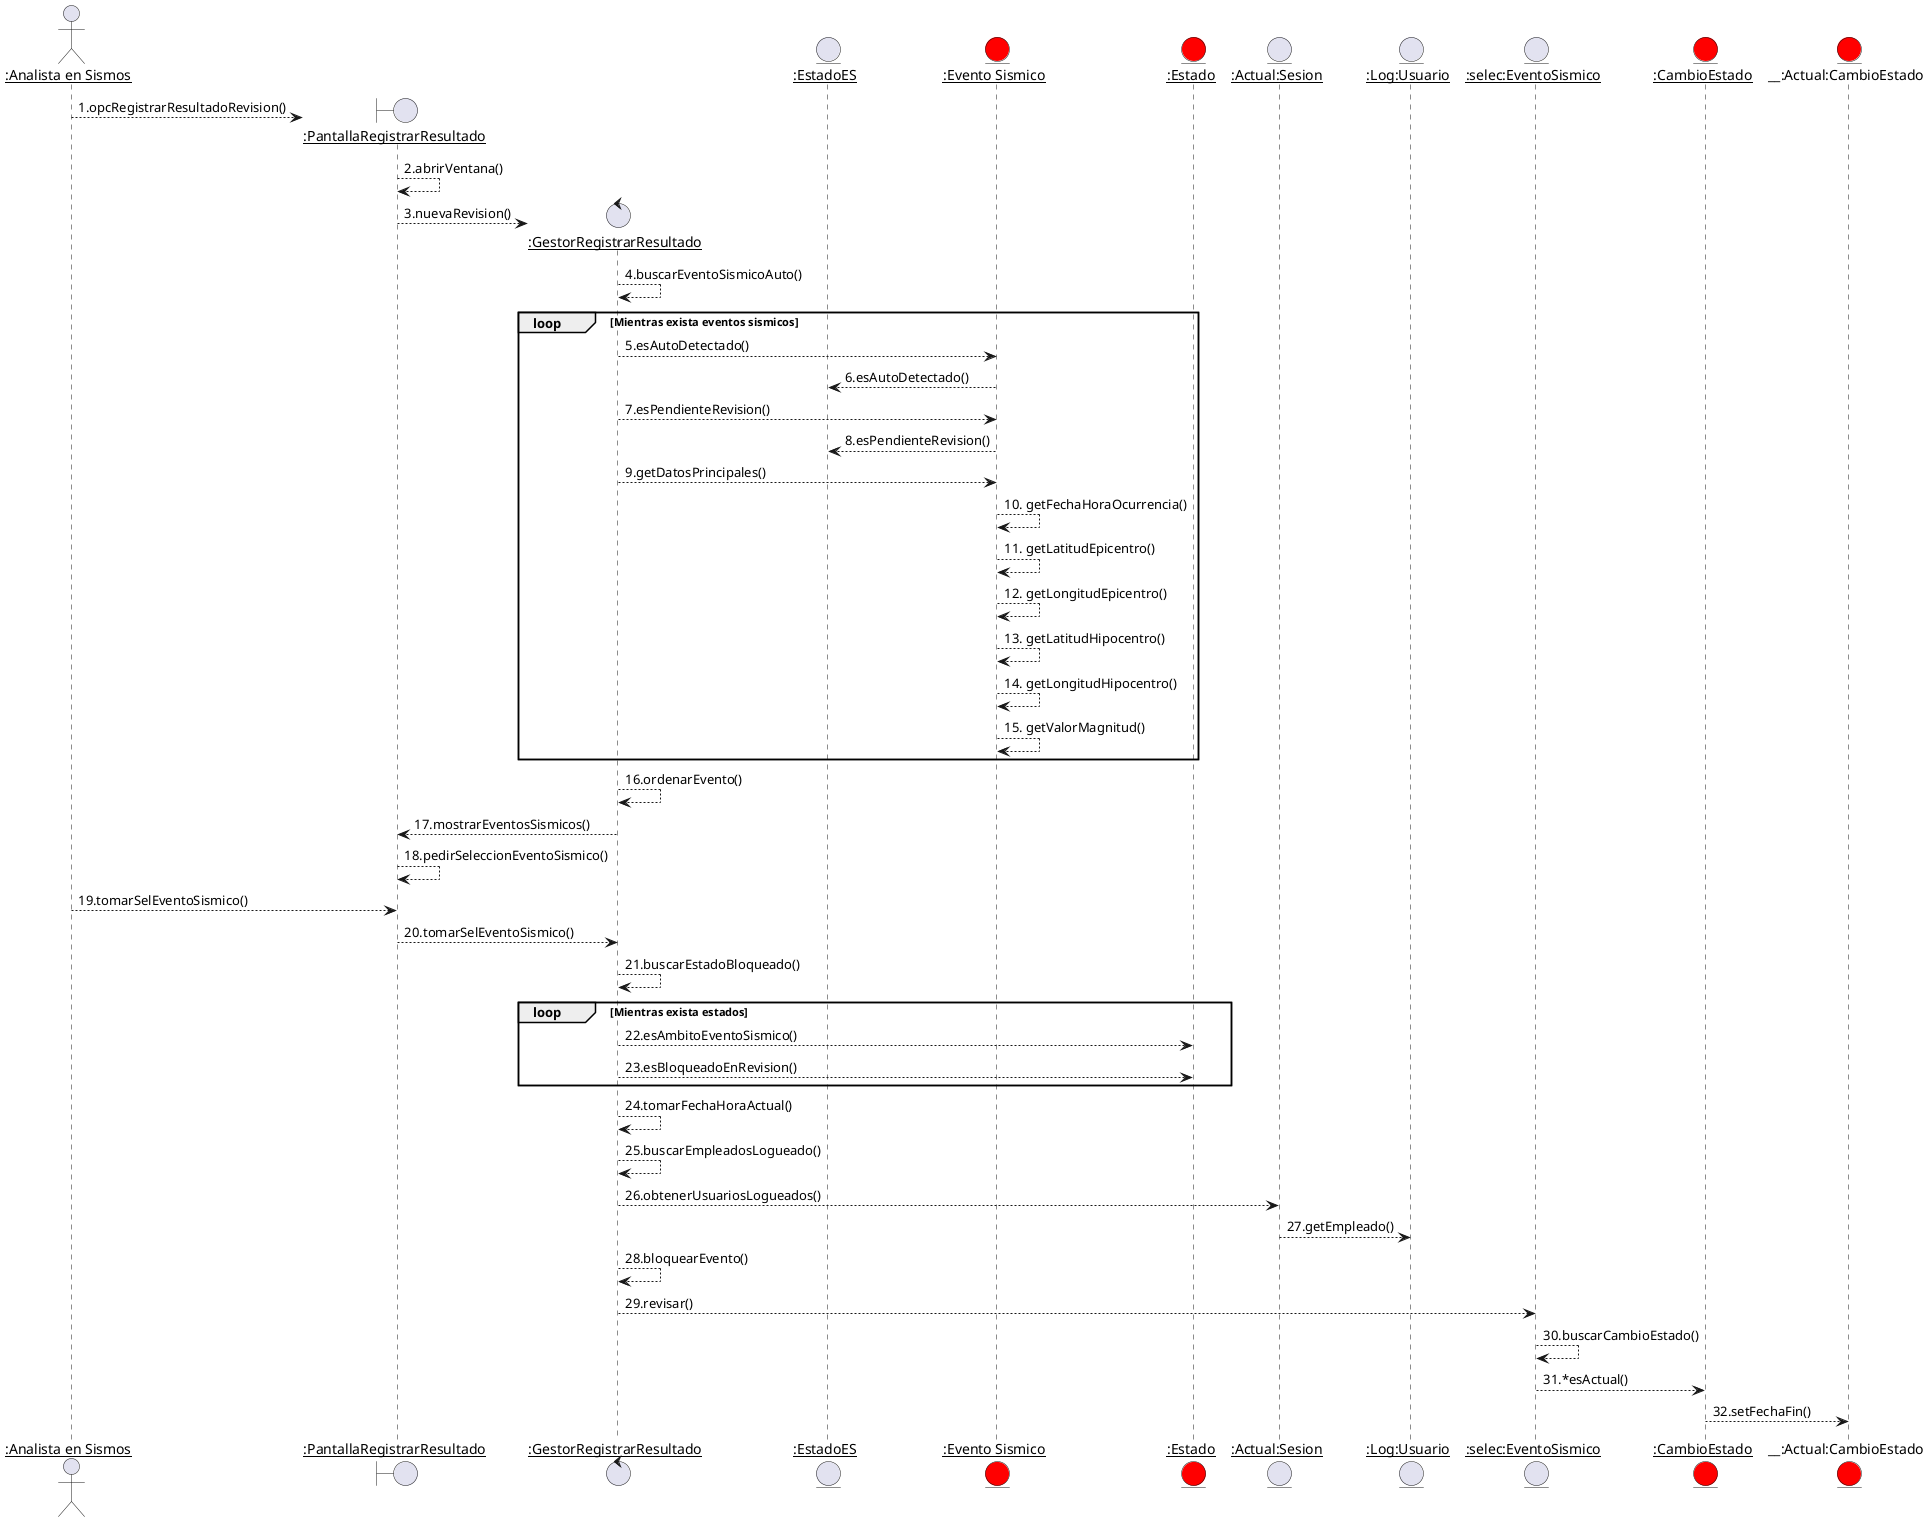 @startuml correccion

actor "__:Analista en Sismos__" as Analista

create boundary "__:PantallaRegistrarResultado__" as PRR

Analista --> PRR : 1.opcRegistrarResultadoRevision()

PRR --> PRR : 2.abrirVentana()

create control "__:GestorRegistrarResultado__" as GRR

PRR --> GRR : 3.nuevaRevision()

GRR --> GRR : 4.buscarEventoSismicoAuto()
entity "__:EstadoES__" as E 
entity "__:Evento Sismico__" as ES #red

group loop [Mientras exista eventos sismicos]
    GRR --> ES: 5.esAutoDetectado()
    ES --> E : 6.esAutoDetectado()
    GRR --> ES : 7.esPendienteRevision()
    ES --> E : 8.esPendienteRevision()

    GRR --> ES: 9.getDatosPrincipales()

    ES --> ES: 10. getFechaHoraOcurrencia()
    ES --> ES: 11. getLatitudEpicentro()
    ES --> ES: 12. getLongitudEpicentro()
    ES --> ES: 13. getLatitudHipocentro()
    ES --> ES: 14. getLongitudHipocentro()
    ES --> ES: 15. getValorMagnitud()
end

GRR --> GRR : 16.ordenarEvento()

GRR --> PRR : 17.mostrarEventosSismicos()

PRR --> PRR : 18.pedirSeleccionEventoSismico()

Analista --> PRR: 19.tomarSelEventoSismico()

PRR --> GRR : 20.tomarSelEventoSismico()


'Arranca la parte del bloqueado, arranca el paso 8'
'Siempre el gestor tiene que buscar el puntero de estado entre todas las instancias para luego efectuar el cambio'
GRR --> GRR : 21.buscarEstadoBloqueado()
entity "__:Estado__" as Estado #red
group loop [Mientras exista estados]
    'Va directo a Estado para recorrer todos los estados que puede haber'
    GRR --> Estado : 22.esAmbitoEventoSismico()
    GRR --> Estado : 23.esBloqueadoEnRevision()
end

GRR --> GRR : 24.tomarFechaHoraActual()

GRR --> GRR : 25.buscarEmpleadosLogueado()

'Siempre el gestor tiene un puntero a la sesion actual'

entity "__:Actual:Sesion__" as SA
GRR --> SA : 26.obtenerUsuariosLogueados()
entity "__:Log:Usuario__" as LU
'Esto nos da el puntero del empleado por eso, si nosotros quisieramos los datos del empleado, llegariamos a su entidad y nos daria los datos'
SA --> LU : 27.getEmpleado()

GRR --> GRR : 28.bloquearEvento()

entity "__:selec:EventoSismico__" as SES
entity "__:CambioEstado__" as CE #red

GRR --> SES : 29.revisar()


SES --> SES : 30.buscarCambioEstado()
'Devuelve si es un verdadero o falso'
SES --> CE : 31.*esActual()

entity "__:Actual:CambioEstado" as ACE #red
CE --> ACE : 32.setFechaFin()
@enduml